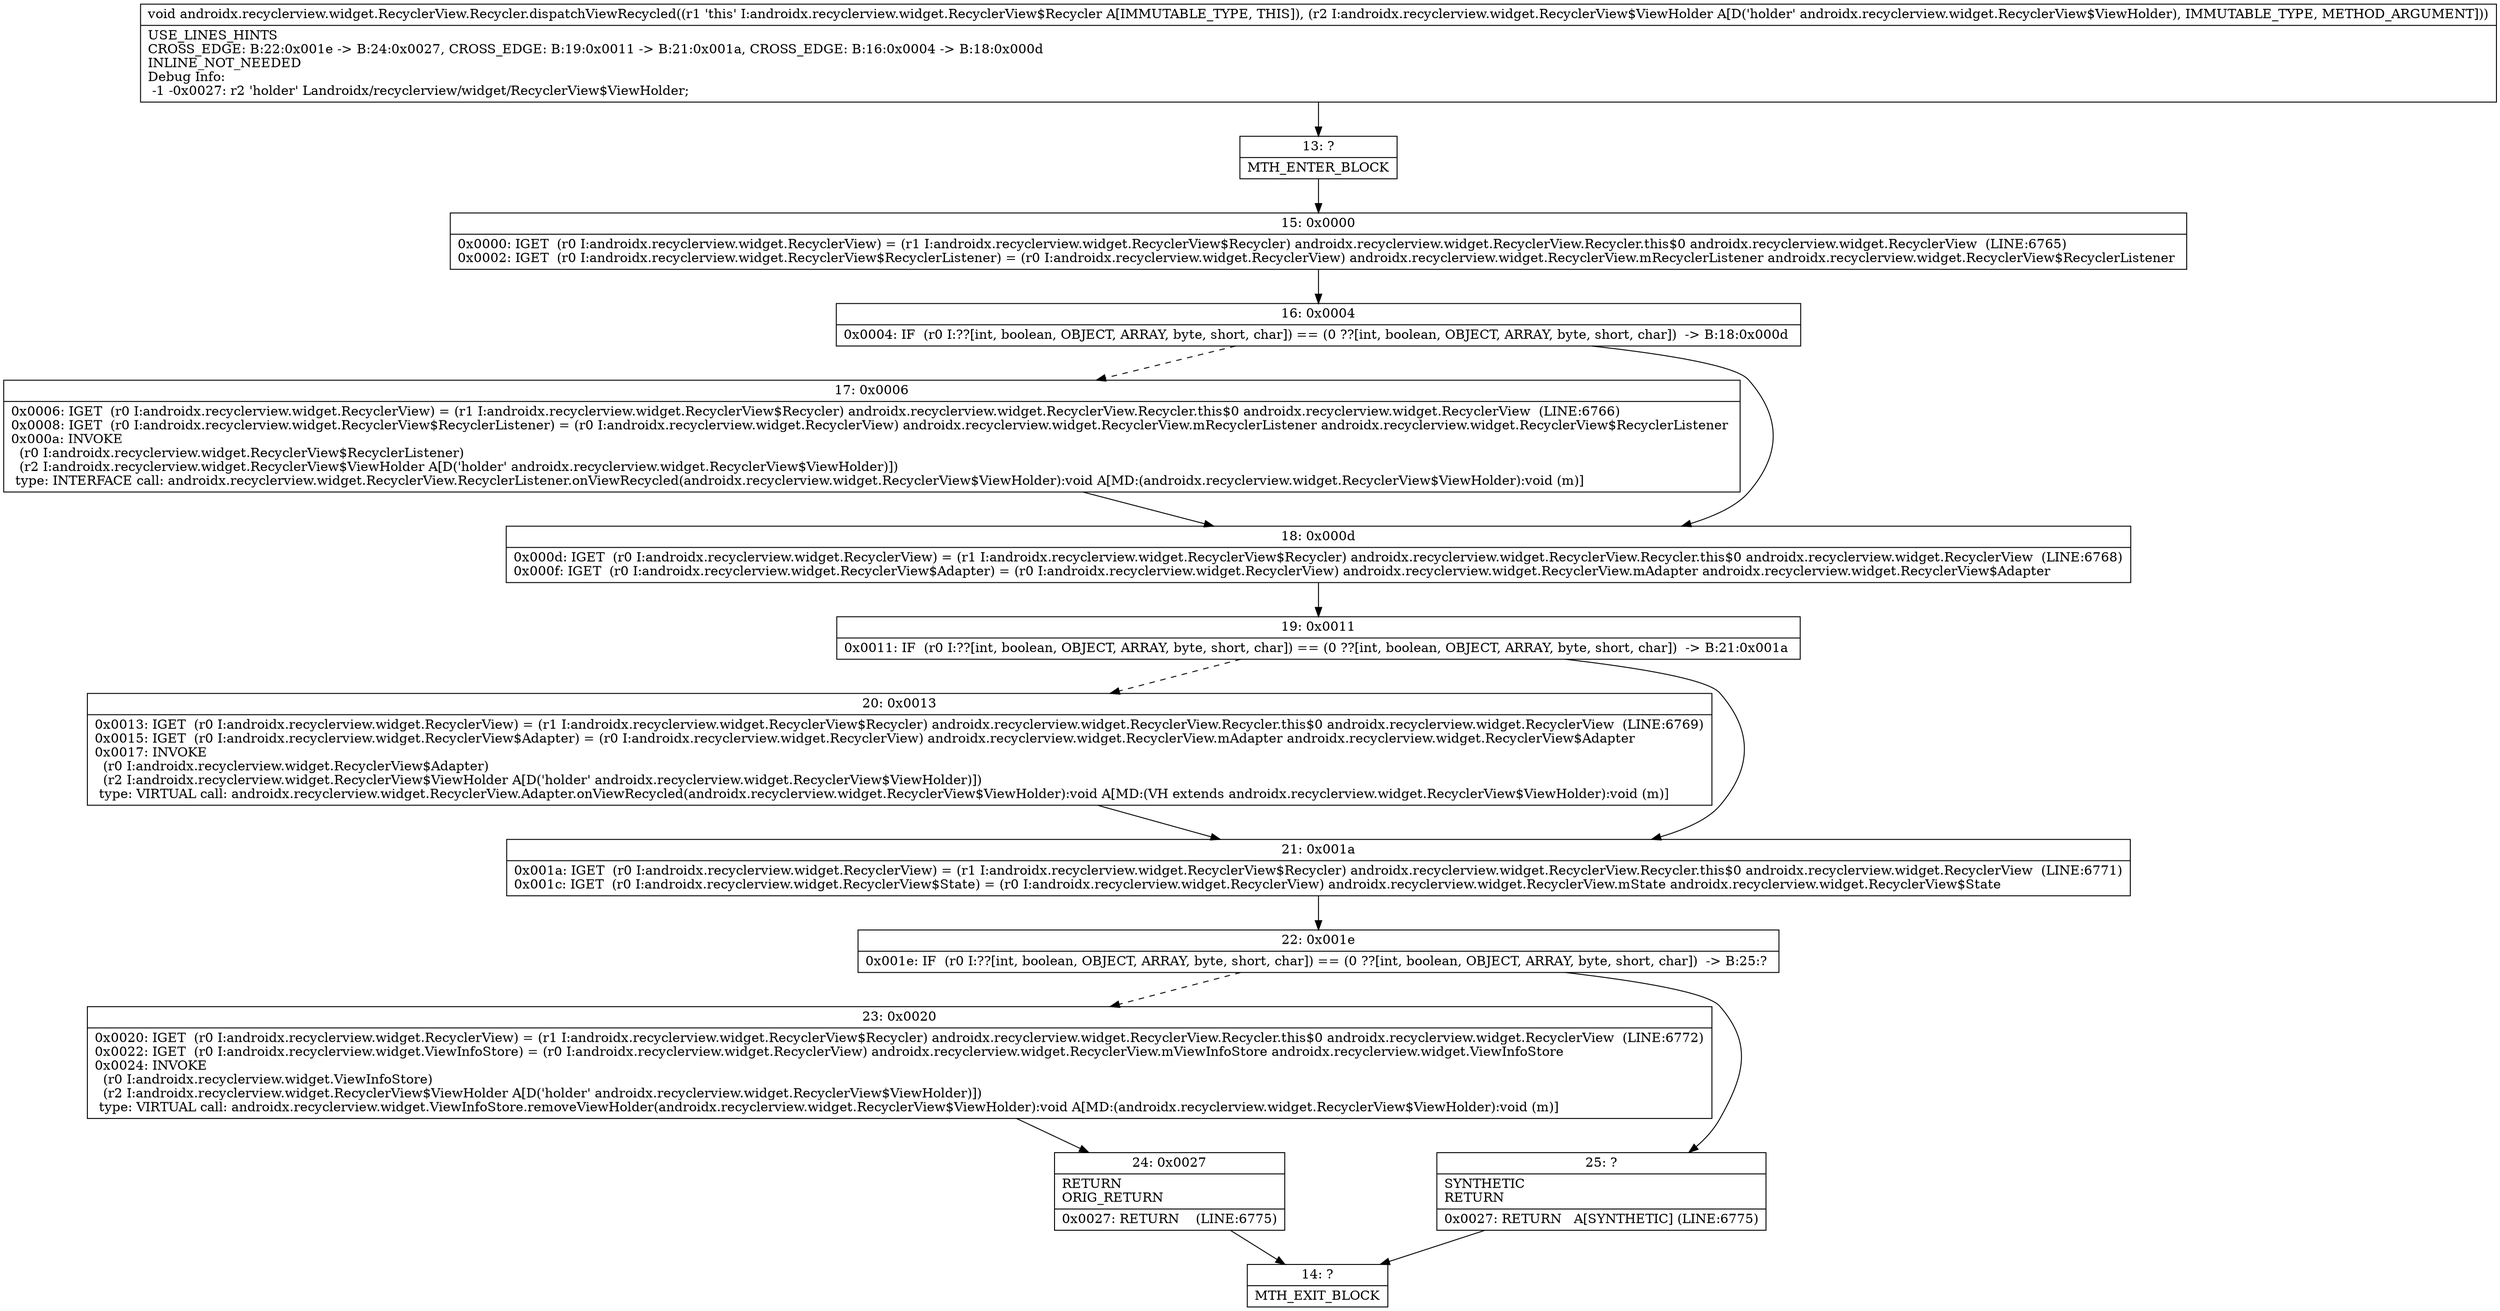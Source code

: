 digraph "CFG forandroidx.recyclerview.widget.RecyclerView.Recycler.dispatchViewRecycled(Landroidx\/recyclerview\/widget\/RecyclerView$ViewHolder;)V" {
Node_13 [shape=record,label="{13\:\ ?|MTH_ENTER_BLOCK\l}"];
Node_15 [shape=record,label="{15\:\ 0x0000|0x0000: IGET  (r0 I:androidx.recyclerview.widget.RecyclerView) = (r1 I:androidx.recyclerview.widget.RecyclerView$Recycler) androidx.recyclerview.widget.RecyclerView.Recycler.this$0 androidx.recyclerview.widget.RecyclerView  (LINE:6765)\l0x0002: IGET  (r0 I:androidx.recyclerview.widget.RecyclerView$RecyclerListener) = (r0 I:androidx.recyclerview.widget.RecyclerView) androidx.recyclerview.widget.RecyclerView.mRecyclerListener androidx.recyclerview.widget.RecyclerView$RecyclerListener \l}"];
Node_16 [shape=record,label="{16\:\ 0x0004|0x0004: IF  (r0 I:??[int, boolean, OBJECT, ARRAY, byte, short, char]) == (0 ??[int, boolean, OBJECT, ARRAY, byte, short, char])  \-\> B:18:0x000d \l}"];
Node_17 [shape=record,label="{17\:\ 0x0006|0x0006: IGET  (r0 I:androidx.recyclerview.widget.RecyclerView) = (r1 I:androidx.recyclerview.widget.RecyclerView$Recycler) androidx.recyclerview.widget.RecyclerView.Recycler.this$0 androidx.recyclerview.widget.RecyclerView  (LINE:6766)\l0x0008: IGET  (r0 I:androidx.recyclerview.widget.RecyclerView$RecyclerListener) = (r0 I:androidx.recyclerview.widget.RecyclerView) androidx.recyclerview.widget.RecyclerView.mRecyclerListener androidx.recyclerview.widget.RecyclerView$RecyclerListener \l0x000a: INVOKE  \l  (r0 I:androidx.recyclerview.widget.RecyclerView$RecyclerListener)\l  (r2 I:androidx.recyclerview.widget.RecyclerView$ViewHolder A[D('holder' androidx.recyclerview.widget.RecyclerView$ViewHolder)])\l type: INTERFACE call: androidx.recyclerview.widget.RecyclerView.RecyclerListener.onViewRecycled(androidx.recyclerview.widget.RecyclerView$ViewHolder):void A[MD:(androidx.recyclerview.widget.RecyclerView$ViewHolder):void (m)]\l}"];
Node_18 [shape=record,label="{18\:\ 0x000d|0x000d: IGET  (r0 I:androidx.recyclerview.widget.RecyclerView) = (r1 I:androidx.recyclerview.widget.RecyclerView$Recycler) androidx.recyclerview.widget.RecyclerView.Recycler.this$0 androidx.recyclerview.widget.RecyclerView  (LINE:6768)\l0x000f: IGET  (r0 I:androidx.recyclerview.widget.RecyclerView$Adapter) = (r0 I:androidx.recyclerview.widget.RecyclerView) androidx.recyclerview.widget.RecyclerView.mAdapter androidx.recyclerview.widget.RecyclerView$Adapter \l}"];
Node_19 [shape=record,label="{19\:\ 0x0011|0x0011: IF  (r0 I:??[int, boolean, OBJECT, ARRAY, byte, short, char]) == (0 ??[int, boolean, OBJECT, ARRAY, byte, short, char])  \-\> B:21:0x001a \l}"];
Node_20 [shape=record,label="{20\:\ 0x0013|0x0013: IGET  (r0 I:androidx.recyclerview.widget.RecyclerView) = (r1 I:androidx.recyclerview.widget.RecyclerView$Recycler) androidx.recyclerview.widget.RecyclerView.Recycler.this$0 androidx.recyclerview.widget.RecyclerView  (LINE:6769)\l0x0015: IGET  (r0 I:androidx.recyclerview.widget.RecyclerView$Adapter) = (r0 I:androidx.recyclerview.widget.RecyclerView) androidx.recyclerview.widget.RecyclerView.mAdapter androidx.recyclerview.widget.RecyclerView$Adapter \l0x0017: INVOKE  \l  (r0 I:androidx.recyclerview.widget.RecyclerView$Adapter)\l  (r2 I:androidx.recyclerview.widget.RecyclerView$ViewHolder A[D('holder' androidx.recyclerview.widget.RecyclerView$ViewHolder)])\l type: VIRTUAL call: androidx.recyclerview.widget.RecyclerView.Adapter.onViewRecycled(androidx.recyclerview.widget.RecyclerView$ViewHolder):void A[MD:(VH extends androidx.recyclerview.widget.RecyclerView$ViewHolder):void (m)]\l}"];
Node_21 [shape=record,label="{21\:\ 0x001a|0x001a: IGET  (r0 I:androidx.recyclerview.widget.RecyclerView) = (r1 I:androidx.recyclerview.widget.RecyclerView$Recycler) androidx.recyclerview.widget.RecyclerView.Recycler.this$0 androidx.recyclerview.widget.RecyclerView  (LINE:6771)\l0x001c: IGET  (r0 I:androidx.recyclerview.widget.RecyclerView$State) = (r0 I:androidx.recyclerview.widget.RecyclerView) androidx.recyclerview.widget.RecyclerView.mState androidx.recyclerview.widget.RecyclerView$State \l}"];
Node_22 [shape=record,label="{22\:\ 0x001e|0x001e: IF  (r0 I:??[int, boolean, OBJECT, ARRAY, byte, short, char]) == (0 ??[int, boolean, OBJECT, ARRAY, byte, short, char])  \-\> B:25:? \l}"];
Node_23 [shape=record,label="{23\:\ 0x0020|0x0020: IGET  (r0 I:androidx.recyclerview.widget.RecyclerView) = (r1 I:androidx.recyclerview.widget.RecyclerView$Recycler) androidx.recyclerview.widget.RecyclerView.Recycler.this$0 androidx.recyclerview.widget.RecyclerView  (LINE:6772)\l0x0022: IGET  (r0 I:androidx.recyclerview.widget.ViewInfoStore) = (r0 I:androidx.recyclerview.widget.RecyclerView) androidx.recyclerview.widget.RecyclerView.mViewInfoStore androidx.recyclerview.widget.ViewInfoStore \l0x0024: INVOKE  \l  (r0 I:androidx.recyclerview.widget.ViewInfoStore)\l  (r2 I:androidx.recyclerview.widget.RecyclerView$ViewHolder A[D('holder' androidx.recyclerview.widget.RecyclerView$ViewHolder)])\l type: VIRTUAL call: androidx.recyclerview.widget.ViewInfoStore.removeViewHolder(androidx.recyclerview.widget.RecyclerView$ViewHolder):void A[MD:(androidx.recyclerview.widget.RecyclerView$ViewHolder):void (m)]\l}"];
Node_24 [shape=record,label="{24\:\ 0x0027|RETURN\lORIG_RETURN\l|0x0027: RETURN    (LINE:6775)\l}"];
Node_14 [shape=record,label="{14\:\ ?|MTH_EXIT_BLOCK\l}"];
Node_25 [shape=record,label="{25\:\ ?|SYNTHETIC\lRETURN\l|0x0027: RETURN   A[SYNTHETIC] (LINE:6775)\l}"];
MethodNode[shape=record,label="{void androidx.recyclerview.widget.RecyclerView.Recycler.dispatchViewRecycled((r1 'this' I:androidx.recyclerview.widget.RecyclerView$Recycler A[IMMUTABLE_TYPE, THIS]), (r2 I:androidx.recyclerview.widget.RecyclerView$ViewHolder A[D('holder' androidx.recyclerview.widget.RecyclerView$ViewHolder), IMMUTABLE_TYPE, METHOD_ARGUMENT]))  | USE_LINES_HINTS\lCROSS_EDGE: B:22:0x001e \-\> B:24:0x0027, CROSS_EDGE: B:19:0x0011 \-\> B:21:0x001a, CROSS_EDGE: B:16:0x0004 \-\> B:18:0x000d\lINLINE_NOT_NEEDED\lDebug Info:\l  \-1 \-0x0027: r2 'holder' Landroidx\/recyclerview\/widget\/RecyclerView$ViewHolder;\l}"];
MethodNode -> Node_13;Node_13 -> Node_15;
Node_15 -> Node_16;
Node_16 -> Node_17[style=dashed];
Node_16 -> Node_18;
Node_17 -> Node_18;
Node_18 -> Node_19;
Node_19 -> Node_20[style=dashed];
Node_19 -> Node_21;
Node_20 -> Node_21;
Node_21 -> Node_22;
Node_22 -> Node_23[style=dashed];
Node_22 -> Node_25;
Node_23 -> Node_24;
Node_24 -> Node_14;
Node_25 -> Node_14;
}

